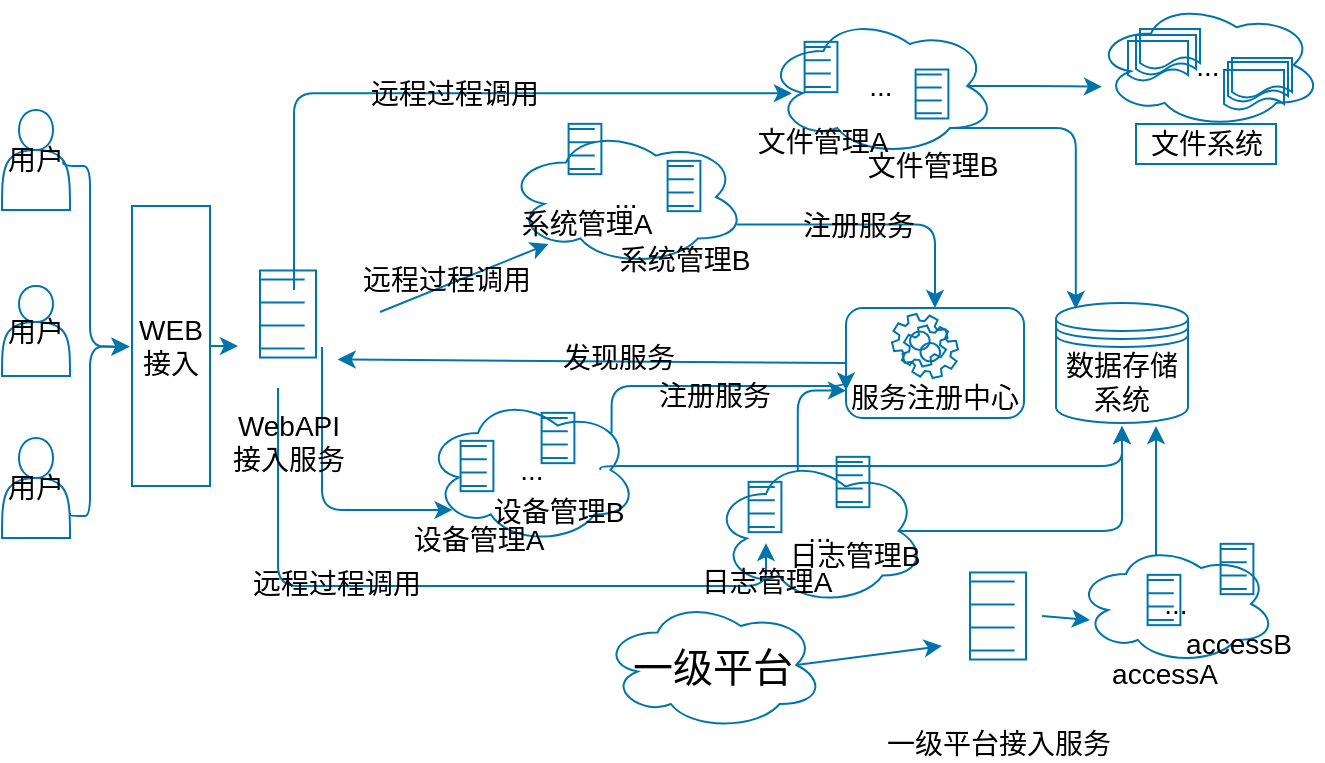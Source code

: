 <mxfile version="10.6.9" type="github"><diagram id="gdYfqTLnVevhLEQaB1-g" name="ÃÂÃÂÃÂÃÂÃÂÃÂÃÂÃÂÃÂÃÂÃÂÃÂÃÂÃÂÃÂÃÂÃÂÃÂÃÂÃÂÃÂÃÂÃÂÃÂÃÂÃÂÃÂÃÂÃÂÃÂÃÂÃÂ§ÃÂÃÂÃÂÃÂÃÂÃÂÃÂÃÂÃÂÃÂÃÂÃÂÃÂÃÂÃÂÃÂÃÂÃÂÃÂÃÂÃÂÃÂÃÂÃÂÃÂÃÂÃÂÃÂÃÂÃÂÃÂÃÂ¬ÃÂÃÂÃÂÃÂÃÂÃÂÃÂÃÂÃÂÃÂÃÂÃÂÃÂÃÂÃÂÃÂÃÂÃÂÃÂÃÂÃÂÃÂÃÂÃÂÃÂÃÂÃÂÃÂÃÂÃÂÃÂÃÂ¬ 1 ÃÂÃÂÃÂÃÂÃÂÃÂÃÂÃÂÃÂÃÂÃÂÃÂÃÂÃÂÃÂÃÂÃÂÃÂÃÂÃÂÃÂÃÂÃÂÃÂÃÂÃÂÃÂÃÂÃÂÃÂÃÂÃÂ©ÃÂÃÂÃÂÃÂÃÂÃÂÃÂÃÂÃÂÃÂÃÂÃÂÃÂÃÂÃÂÃÂÃÂÃÂÃÂÃÂÃÂÃÂÃÂÃÂÃÂÃÂÃÂÃÂÃÂÃÂÃÂÃÂ¡ÃÂÃÂÃÂÃÂÃÂÃÂÃÂÃÂÃÂÃÂÃÂÃÂÃÂÃÂÃÂÃÂÃÂÃÂÃÂÃÂÃÂÃÂÃÂÃÂÃÂÃÂÃÂÃÂÃÂÃÂÃÂÃÂµ"><mxGraphModel dx="754" dy="436" grid="1" gridSize="10" guides="1" tooltips="1" connect="1" arrows="1" fold="1" page="1" pageScale="1" pageWidth="850" pageHeight="1100" math="0" shadow="0"><root><mxCell id="0"/><mxCell id="1" style="" parent="0"/><mxCell id="HIl72sXQK8lRFraErn7N-61" style="edgeStyle=orthogonalEdgeStyle;orthogonalLoop=1;jettySize=auto;html=1;exitX=0.4;exitY=0.1;exitDx=0;exitDy=0;exitPerimeter=0;entryX=0;entryY=0.75;entryDx=0;entryDy=0;fontSize=14;strokeColor=#0174AB;fillColor=none;fontColor=#000000;labelBackgroundColor=none;" parent="1" source="HIl72sXQK8lRFraErn7N-43" target="w7GBtz0kjyzqOILuYE1c-69" edge="1"><mxGeometry relative="1" as="geometry"/></mxCell><mxCell id="HIl72sXQK8lRFraErn7N-17" value="..." style="ellipse;shape=cloud;whiteSpace=wrap;html=1;fontSize=14;strokeColor=#0174AB;fillColor=none;fontColor=#000000;labelBackgroundColor=none;" parent="1" vertex="1"><mxGeometry x="636" y="118" width="114" height="63" as="geometry"/></mxCell><mxCell id="kzhTqzgWOyBVwmpkPpJA-53" style="edgeStyle=orthogonalEdgeStyle;orthogonalLoop=1;jettySize=auto;html=1;exitX=0.9;exitY=0.5;exitDx=0;exitDy=0;exitPerimeter=0;fontSize=14;strokeColor=#0174AB;fillColor=none;fontColor=#000000;labelBackgroundColor=none;" parent="1" source="kzhTqzgWOyBVwmpkPpJA-4" edge="1"><mxGeometry relative="1" as="geometry"><Array as="points"><mxPoint x="121" y="200"/><mxPoint x="134" y="200"/><mxPoint x="134" y="290"/></Array><mxPoint x="154" y="290.333" as="targetPoint"/></mxGeometry></mxCell><mxCell id="kzhTqzgWOyBVwmpkPpJA-4" value="&lt;font style=&quot;font-size: 14px&quot;&gt;用户&lt;/font&gt;" style="shape=actor;whiteSpace=wrap;html=1;fontSize=14;fillColor=none;strokeColor=#0174AB;fontColor=#000000;labelBackgroundColor=none;" parent="1" vertex="1"><mxGeometry x="90" y="172" width="34" height="50" as="geometry"/></mxCell><mxCell id="w7GBtz0kjyzqOILuYE1c-117" style="edgeStyle=none;comic=0;orthogonalLoop=1;jettySize=auto;html=1;exitX=0.88;exitY=0.25;exitDx=0;exitDy=0;exitPerimeter=0;entryX=0.177;entryY=0.84;entryDx=0;entryDy=0;entryPerimeter=0;startArrow=none;strokeColor=#0174AB;fontSize=14;fillColor=none;fontColor=#000000;labelBackgroundColor=none;" parent="1" target="w7GBtz0kjyzqOILuYE1c-12" edge="1"><mxGeometry relative="1" as="geometry"><mxPoint x="279" y="273" as="sourcePoint"/></mxGeometry></mxCell><mxCell id="w7GBtz0kjyzqOILuYE1c-151" value="远程过程调用" style="text;html=1;resizable=0;points=[];align=center;verticalAlign=middle;fontSize=14;strokeColor=#0174AB;fillColor=none;fontColor=#000000;labelBackgroundColor=none;" parent="w7GBtz0kjyzqOILuYE1c-117" vertex="1" connectable="0"><mxGeometry x="-0.324" y="1" relative="1" as="geometry"><mxPoint x="5" y="-4" as="offset"/></mxGeometry></mxCell><mxCell id="HIl72sXQK8lRFraErn7N-65" style="edgeStyle=orthogonalEdgeStyle;orthogonalLoop=1;jettySize=auto;html=1;exitX=0.4;exitY=0.1;exitDx=0;exitDy=0;exitPerimeter=0;fontSize=14;strokeColor=#0174AB;fillColor=none;fontColor=#000000;labelBackgroundColor=none;entryX=0.145;entryY=0.855;entryDx=0;entryDy=0;entryPerimeter=0;" parent="1" target="w7GBtz0kjyzqOILuYE1c-82" edge="1"><mxGeometry relative="1" as="geometry"><Array as="points"><mxPoint x="236" y="164"/></Array><mxPoint x="236" y="262" as="sourcePoint"/><mxPoint x="440" y="153" as="targetPoint"/></mxGeometry></mxCell><mxCell id="PKLpbfLO7dEVILDxePwA-1" value="&lt;font style=&quot;font-size: 14px&quot;&gt;远程过程调用&lt;/font&gt;" style="text;html=1;resizable=0;points=[];align=center;verticalAlign=middle;labelBackgroundColor=none;fontColor=#000000;fontSize=14;strokeColor=#0174AB;fillColor=none;" parent="HIl72sXQK8lRFraErn7N-65" vertex="1" connectable="0"><mxGeometry x="0.024" relative="1" as="geometry"><mxPoint as="offset"/></mxGeometry></mxCell><mxCell id="HIl72sXQK8lRFraErn7N-67" style="edgeStyle=orthogonalEdgeStyle;orthogonalLoop=1;jettySize=auto;html=1;entryX=0.13;entryY=0.77;entryDx=0;entryDy=0;entryPerimeter=0;fontSize=14;strokeColor=#0174AB;fillColor=none;fontColor=#000000;labelBackgroundColor=none;" parent="1" source="epCvUPDUcpbw5IUBVaNH-1" target="w7GBtz0kjyzqOILuYE1c-15" edge="1"><mxGeometry relative="1" as="geometry"><mxPoint x="320" y="330" as="targetPoint"/><Array as="points"><mxPoint x="250" y="372"/></Array><mxPoint x="250" y="322" as="sourcePoint"/></mxGeometry></mxCell><mxCell id="HIl72sXQK8lRFraErn7N-71" style="edgeStyle=orthogonalEdgeStyle;orthogonalLoop=1;jettySize=auto;html=1;exitX=0.31;exitY=0.8;exitDx=0;exitDy=0;exitPerimeter=0;fontSize=14;strokeColor=#0174AB;fillColor=none;fontColor=#000000;labelBackgroundColor=none;" parent="1" target="HIl72sXQK8lRFraErn7N-44" edge="1"><mxGeometry relative="1" as="geometry"><Array as="points"><mxPoint x="228" y="410"/><mxPoint x="472" y="410"/></Array><mxPoint x="228" y="311" as="sourcePoint"/></mxGeometry></mxCell><mxCell id="HIl72sXQK8lRFraErn7N-73" value="&lt;span style=&quot;font-size: 14px;&quot;&gt;远程过程调用&lt;/span&gt;" style="text;html=1;resizable=0;points=[];align=center;verticalAlign=middle;fontSize=14;strokeColor=#0174AB;fillColor=none;fontColor=#000000;labelBackgroundColor=none;" parent="HIl72sXQK8lRFraErn7N-71" vertex="1" connectable="0"><mxGeometry x="-0.466" y="29" relative="1" as="geometry"><mxPoint as="offset"/></mxGeometry></mxCell><mxCell id="w7GBtz0kjyzqOILuYE1c-114" style="edgeStyle=none;comic=0;orthogonalLoop=1;jettySize=auto;html=1;exitX=1;exitY=0.5;exitDx=0;exitDy=0;startArrow=none;strokeColor=#0174AB;fontSize=14;fillColor=none;fontColor=#000000;labelBackgroundColor=none;" parent="1" source="kzhTqzgWOyBVwmpkPpJA-32" edge="1"><mxGeometry relative="1" as="geometry"><mxPoint x="208" y="290" as="targetPoint"/></mxGeometry></mxCell><mxCell id="kzhTqzgWOyBVwmpkPpJA-32" value="&lt;font style=&quot;font-size: 14px;&quot;&gt;WEB接入&lt;/font&gt;" style="whiteSpace=wrap;html=1;fontSize=14;strokeColor=#0174AB;fillColor=none;fontColor=#000000;labelBackgroundColor=none;" parent="1" vertex="1"><mxGeometry x="155" y="220" width="39" height="140" as="geometry"/></mxCell><mxCell id="kzhTqzgWOyBVwmpkPpJA-39" value="&lt;font style=&quot;font-size: 14px&quot;&gt;用户&lt;/font&gt;" style="shape=actor;whiteSpace=wrap;html=1;fontSize=14;strokeColor=#0174AB;fillColor=none;fontColor=#000000;labelBackgroundColor=none;" parent="1" vertex="1"><mxGeometry x="90" y="260" width="34" height="45" as="geometry"/></mxCell><mxCell id="kzhTqzgWOyBVwmpkPpJA-55" style="edgeStyle=orthogonalEdgeStyle;orthogonalLoop=1;jettySize=auto;html=1;exitX=1;exitY=0.75;exitDx=0;exitDy=0;entryX=0;entryY=0.5;entryDx=0;entryDy=0;fontSize=14;strokeColor=#0174AB;fillColor=none;fontColor=#000000;labelBackgroundColor=none;" parent="1" source="kzhTqzgWOyBVwmpkPpJA-40" edge="1"><mxGeometry relative="1" as="geometry"><Array as="points"><mxPoint x="134" y="375"/><mxPoint x="134" y="290"/></Array><mxPoint x="153.667" y="290.333" as="targetPoint"/></mxGeometry></mxCell><mxCell id="kzhTqzgWOyBVwmpkPpJA-40" value="&lt;font style=&quot;font-size: 14px&quot;&gt;用户&lt;/font&gt;" style="shape=actor;whiteSpace=wrap;html=1;fontSize=14;strokeColor=#0174AB;fillColor=none;fontColor=#000000;labelBackgroundColor=none;" parent="1" vertex="1"><mxGeometry x="90" y="336" width="34" height="50" as="geometry"/></mxCell><mxCell id="HIl72sXQK8lRFraErn7N-14" style="edgeStyle=orthogonalEdgeStyle;orthogonalLoop=1;jettySize=auto;html=1;exitX=0.96;exitY=0.7;exitDx=0;exitDy=0;exitPerimeter=0;fontSize=14;strokeColor=#0174AB;fillColor=none;fontColor=#000000;labelBackgroundColor=none;" parent="1" source="w7GBtz0kjyzqOILuYE1c-12" target="w7GBtz0kjyzqOILuYE1c-69" edge="1"><mxGeometry relative="1" as="geometry"/></mxCell><mxCell id="HIl72sXQK8lRFraErn7N-15" value="&lt;font style=&quot;font-size: 14px&quot;&gt;注册服务&lt;/font&gt;" style="text;html=1;resizable=0;points=[];align=center;verticalAlign=middle;fontSize=14;strokeColor=#0174AB;fillColor=none;fontColor=#000000;labelBackgroundColor=none;" parent="HIl72sXQK8lRFraErn7N-14" vertex="1" connectable="0"><mxGeometry x="0.215" y="2" relative="1" as="geometry"><mxPoint x="-24.5" y="2.5" as="offset"/></mxGeometry></mxCell><mxCell id="w7GBtz0kjyzqOILuYE1c-12" value="&lt;span style=&quot;font-size: 14px;&quot;&gt;...&lt;/span&gt;" style="ellipse;shape=cloud;fontSize=14;whiteSpace=wrap;html=1;align=center;strokeColor=#0174AB;fillColor=none;fontColor=#000000;labelBackgroundColor=none;" parent="1" vertex="1"><mxGeometry x="342" y="181" width="120" height="69" as="geometry"/></mxCell><mxCell id="HIl72sXQK8lRFraErn7N-59" style="edgeStyle=orthogonalEdgeStyle;orthogonalLoop=1;jettySize=auto;html=1;exitX=0.88;exitY=0.25;exitDx=0;exitDy=0;exitPerimeter=0;entryX=0;entryY=0.75;entryDx=0;entryDy=0;fontSize=14;strokeColor=#0174AB;fillColor=none;fontColor=#000000;labelBackgroundColor=none;" parent="1" source="w7GBtz0kjyzqOILuYE1c-15" target="w7GBtz0kjyzqOILuYE1c-69" edge="1"><mxGeometry relative="1" as="geometry"><Array as="points"><mxPoint x="395" y="310"/></Array></mxGeometry></mxCell><mxCell id="HIl72sXQK8lRFraErn7N-64" value="&lt;span style=&quot;font-size: 14px;&quot;&gt;&lt;font style=&quot;font-size: 14px&quot;&gt;注册服务&lt;/font&gt;&lt;/span&gt;" style="text;html=1;resizable=0;points=[];align=center;verticalAlign=middle;fontSize=14;strokeColor=#0174AB;fillColor=none;fontColor=#000000;labelBackgroundColor=none;" parent="HIl72sXQK8lRFraErn7N-59" vertex="1" connectable="0"><mxGeometry x="0.468" y="-1" relative="1" as="geometry"><mxPoint x="-30.5" y="4" as="offset"/></mxGeometry></mxCell><mxCell id="Oo8oAJw4ZqQlzhQZ2eLq-8" style="edgeStyle=orthogonalEdgeStyle;orthogonalLoop=1;jettySize=auto;html=1;exitX=0.875;exitY=0.5;exitDx=0;exitDy=0;exitPerimeter=0;fontSize=14;strokeColor=#0174AB;fillColor=none;fontColor=#000000;labelBackgroundColor=none;" parent="1" edge="1"><mxGeometry relative="1" as="geometry"><mxPoint x="389.167" y="352" as="sourcePoint"/><mxPoint x="650" y="330" as="targetPoint"/><Array as="points"><mxPoint x="389" y="350"/><mxPoint x="650" y="350"/></Array></mxGeometry></mxCell><mxCell id="w7GBtz0kjyzqOILuYE1c-15" value="&lt;span style=&quot;font-size: 14px;&quot;&gt;...&lt;/span&gt;" style="ellipse;shape=cloud;fontSize=14;whiteSpace=wrap;html=1;align=center;strokeColor=#0174AB;fillColor=none;fontColor=#000000;labelBackgroundColor=none;" parent="1" vertex="1"><mxGeometry x="301.5" y="315" width="106" height="74" as="geometry"/></mxCell><mxCell id="HIl72sXQK8lRFraErn7N-54" style="orthogonalLoop=1;jettySize=auto;html=1;exitX=0.875;exitY=0.5;exitDx=0;exitDy=0;exitPerimeter=0;fontSize=14;strokeColor=#0174AB;fillColor=none;fontColor=#000000;labelBackgroundColor=none;" parent="1" source="w7GBtz0kjyzqOILuYE1c-20" edge="1"><mxGeometry relative="1" as="geometry"><mxPoint x="560" y="440" as="targetPoint"/></mxGeometry></mxCell><mxCell id="w7GBtz0kjyzqOILuYE1c-20" value="&lt;font style=&quot;font-size: 20px&quot;&gt;一级平台&lt;/font&gt;" style="ellipse;shape=cloud;fontSize=14;whiteSpace=wrap;html=1;align=center;strokeColor=#0174AB;fillColor=none;fontColor=#000000;labelBackgroundColor=none;" parent="1" vertex="1"><mxGeometry x="390" y="417" width="111" height="65" as="geometry"/></mxCell><mxCell id="Oo8oAJw4ZqQlzhQZ2eLq-9" style="edgeStyle=orthogonalEdgeStyle;orthogonalLoop=1;jettySize=auto;html=1;exitX=0.8;exitY=0.8;exitDx=0;exitDy=0;exitPerimeter=0;entryX=0.15;entryY=0.05;entryDx=0;entryDy=0;entryPerimeter=0;fontSize=14;strokeColor=#0174AB;fillColor=none;fontColor=#000000;labelBackgroundColor=none;" parent="1" source="w7GBtz0kjyzqOILuYE1c-25" target="w7GBtz0kjyzqOILuYE1c-52" edge="1"><mxGeometry relative="1" as="geometry"/></mxCell><mxCell id="Oo8oAJw4ZqQlzhQZ2eLq-11" style="edgeStyle=orthogonalEdgeStyle;orthogonalLoop=1;jettySize=auto;html=1;exitX=0.875;exitY=0.5;exitDx=0;exitDy=0;exitPerimeter=0;fontSize=14;strokeColor=#0174AB;fillColor=none;fontColor=#000000;labelBackgroundColor=none;" parent="1" source="w7GBtz0kjyzqOILuYE1c-25" edge="1"><mxGeometry relative="1" as="geometry"><mxPoint x="640.0" y="160.333" as="targetPoint"/></mxGeometry></mxCell><mxCell id="w7GBtz0kjyzqOILuYE1c-25" value="..." style="ellipse;shape=cloud;fontSize=14;whiteSpace=wrap;html=1;align=center;strokeColor=#0174AB;fillColor=none;fontColor=#000000;labelBackgroundColor=none;" parent="1" vertex="1"><mxGeometry x="472" y="125" width="115" height="70" as="geometry"/></mxCell><mxCell id="w7GBtz0kjyzqOILuYE1c-52" value="&lt;font style=&quot;font-size: 14px&quot;&gt;数据存储系统&lt;/font&gt;" style="shape=datastore;whiteSpace=wrap;html=1;fontSize=14;strokeColor=#0174AB;fillColor=none;labelBackgroundColor=none;fontColor=#000000;" parent="1" vertex="1"><mxGeometry x="617" y="268.5" width="66" height="60" as="geometry"/></mxCell><mxCell id="w7GBtz0kjyzqOILuYE1c-115" style="edgeStyle=none;comic=0;orthogonalLoop=1;jettySize=auto;html=1;exitX=0;exitY=0.5;exitDx=0;exitDy=0;entryX=0.855;entryY=0.855;entryDx=0;entryDy=0;entryPerimeter=0;startArrow=none;strokeColor=#0174AB;fontSize=14;fillColor=none;fontColor=#000000;labelBackgroundColor=none;" parent="1" source="w7GBtz0kjyzqOILuYE1c-69" target="epCvUPDUcpbw5IUBVaNH-1" edge="1"><mxGeometry relative="1" as="geometry"><mxPoint x="290" y="297" as="targetPoint"/></mxGeometry></mxCell><mxCell id="w7GBtz0kjyzqOILuYE1c-116" value="&lt;font style=&quot;font-size: 14px&quot;&gt;发现服务&lt;/font&gt;" style="text;html=1;resizable=0;points=[];align=center;verticalAlign=middle;fontSize=14;strokeColor=#0174AB;fillColor=none;fontColor=#000000;labelBackgroundColor=none;" parent="w7GBtz0kjyzqOILuYE1c-115" vertex="1" connectable="0"><mxGeometry x="-0.1" y="-2" relative="1" as="geometry"><mxPoint as="offset"/></mxGeometry></mxCell><mxCell id="w7GBtz0kjyzqOILuYE1c-69" value="&lt;div style=&quot;text-align: left&quot;&gt;&lt;span&gt;&lt;br&gt;&lt;/span&gt;&lt;/div&gt;&lt;div style=&quot;text-align: left&quot;&gt;&lt;span&gt;&lt;br&gt;&lt;/span&gt;&lt;/div&gt;&lt;div style=&quot;text-align: left&quot;&gt;&lt;span&gt;服务&lt;/span&gt;&lt;span&gt;注册&lt;/span&gt;&lt;span&gt;中心&lt;/span&gt;&lt;/div&gt;" style="whiteSpace=wrap;html=1;labelBackgroundColor=none;strokeColor=#0174AB;fillColor=none;fontColor=#000000;fontSize=14;rounded=1;" parent="1" vertex="1"><mxGeometry x="512" y="271" width="89" height="55" as="geometry"/></mxCell><mxCell id="w7GBtz0kjyzqOILuYE1c-74" value="&lt;font style=&quot;font-size: 14px&quot;&gt;系统管理A&lt;/font&gt;" style="shape=mxgraph.bpmn.shape;html=1;verticalLabelPosition=bottom;verticalAlign=middle;align=center;perimeter=rhombusPerimeter;outlineConnect=0;symbol=conditional;strokeColor=#0174AB;fillColor=none;fontSize=14;fontColor=#000000;labelBackgroundColor=none;" parent="1" vertex="1"><mxGeometry x="361" y="173" width="41" height="37" as="geometry"/></mxCell><mxCell id="w7GBtz0kjyzqOILuYE1c-75" value="&lt;font style=&quot;font-size: 14px&quot;&gt;系统管理B&lt;/font&gt;" style="shape=mxgraph.bpmn.shape;html=1;verticalLabelPosition=bottom;verticalAlign=middle;align=center;perimeter=rhombusPerimeter;outlineConnect=0;symbol=conditional;strokeColor=#0174AB;fillColor=none;fontSize=14;fontColor=#000000;labelBackgroundColor=none;" parent="1" vertex="1"><mxGeometry x="410.5" y="191.5" width="41" height="37" as="geometry"/></mxCell><mxCell id="w7GBtz0kjyzqOILuYE1c-78" value="&lt;font style=&quot;font-size: 14px&quot;&gt;设备管理A&lt;/font&gt;" style="shape=mxgraph.bpmn.shape;html=1;verticalLabelPosition=bottom;verticalAlign=middle;align=center;perimeter=rhombusPerimeter;outlineConnect=0;symbol=conditional;strokeColor=#0174AB;fillColor=none;fontSize=14;fontColor=#000000;labelBackgroundColor=none;" parent="1" vertex="1"><mxGeometry x="307" y="331.5" width="41" height="37" as="geometry"/></mxCell><mxCell id="w7GBtz0kjyzqOILuYE1c-79" value="&lt;font style=&quot;font-size: 14px&quot;&gt;设备管理B&lt;/font&gt;" style="shape=mxgraph.bpmn.shape;html=1;verticalLabelPosition=bottom;verticalAlign=middle;align=center;perimeter=rhombusPerimeter;outlineConnect=0;symbol=conditional;strokeColor=#0174AB;fillColor=none;fontSize=14;fontColor=#000000;labelBackgroundColor=none;" parent="1" vertex="1"><mxGeometry x="347.5" y="317.5" width="41" height="37" as="geometry"/></mxCell><mxCell id="w7GBtz0kjyzqOILuYE1c-82" value="&lt;span style=&quot;font-size: 14px&quot;&gt;文件管理A&lt;/span&gt;" style="shape=mxgraph.bpmn.shape;html=1;verticalLabelPosition=bottom;verticalAlign=middle;align=center;perimeter=rhombusPerimeter;outlineConnect=0;symbol=conditional;strokeColor=#0174AB;fillColor=none;fontSize=14;fontColor=#000000;labelBackgroundColor=none;" parent="1" vertex="1"><mxGeometry x="479" y="132" width="41" height="37" as="geometry"/></mxCell><mxCell id="w7GBtz0kjyzqOILuYE1c-83" value="&lt;font style=&quot;font-size: 14px&quot;&gt;文件管理B&lt;/font&gt;" style="shape=mxgraph.bpmn.shape;html=1;verticalLabelPosition=bottom;verticalAlign=middle;align=center;perimeter=rhombusPerimeter;outlineConnect=0;symbol=conditional;strokeColor=#0174AB;fillColor=none;fontSize=14;fontColor=#000000;labelBackgroundColor=none;" parent="1" vertex="1"><mxGeometry x="534.5" y="146" width="41" height="36" as="geometry"/></mxCell><mxCell id="Oo8oAJw4ZqQlzhQZ2eLq-7" style="edgeStyle=orthogonalEdgeStyle;orthogonalLoop=1;jettySize=auto;html=1;exitX=0.4;exitY=0.1;exitDx=0;exitDy=0;exitPerimeter=0;fontSize=14;strokeColor=#0174AB;fillColor=none;fontColor=#000000;labelBackgroundColor=none;" parent="1" source="w7GBtz0kjyzqOILuYE1c-91" edge="1"><mxGeometry relative="1" as="geometry"><mxPoint x="667" y="330" as="targetPoint"/></mxGeometry></mxCell><mxCell id="w7GBtz0kjyzqOILuYE1c-91" value="&lt;span&gt;...&lt;/span&gt;" style="ellipse;shape=cloud;fontSize=14;whiteSpace=wrap;html=1;align=center;strokeColor=#0174AB;fillColor=none;fontColor=#000000;labelBackgroundColor=none;" parent="1" vertex="1"><mxGeometry x="627" y="389" width="100" height="60" as="geometry"/></mxCell><mxCell id="w7GBtz0kjyzqOILuYE1c-171" value="&lt;font style=&quot;font-size: 14px&quot;&gt;accessA&lt;/font&gt;" style="shape=mxgraph.bpmn.shape;html=1;verticalLabelPosition=bottom;verticalAlign=middle;align=center;perimeter=rhombusPerimeter;outlineConnect=0;symbol=conditional;strokeColor=#0174AB;fillColor=none;fontSize=14;fontColor=#000000;labelBackgroundColor=none;" parent="1" vertex="1"><mxGeometry x="650.5" y="398.5" width="41" height="37" as="geometry"/></mxCell><mxCell id="w7GBtz0kjyzqOILuYE1c-172" value="&lt;font style=&quot;font-size: 14px&quot;&gt;accessB&lt;/font&gt;" style="shape=mxgraph.bpmn.shape;html=1;verticalLabelPosition=bottom;verticalAlign=middle;align=center;perimeter=rhombusPerimeter;outlineConnect=0;symbol=conditional;strokeColor=#0174AB;fillColor=none;fontSize=14;fontColor=#000000;labelBackgroundColor=none;" parent="1" vertex="1"><mxGeometry x="687" y="383" width="41" height="37" as="geometry"/></mxCell><mxCell id="HIl72sXQK8lRFraErn7N-55" style="edgeStyle=none;orthogonalLoop=1;jettySize=auto;html=1;entryX=0.07;entryY=0.633;entryDx=0;entryDy=0;entryPerimeter=0;fontSize=14;strokeColor=#0174AB;fillColor=none;fontColor=#000000;labelBackgroundColor=none;" parent="1" target="w7GBtz0kjyzqOILuYE1c-91" edge="1"><mxGeometry relative="1" as="geometry"><mxPoint x="610" y="425" as="sourcePoint"/></mxGeometry></mxCell><mxCell id="w7GBtz0kjyzqOILuYE1c-202" value="一级平台接入服务" style="shape=mxgraph.bpmn.shape;html=1;verticalLabelPosition=bottom;verticalAlign=middle;align=center;perimeter=rhombusPerimeter;outlineConnect=0;symbol=conditional;strokeColor=#0174AB;fillColor=none;fontSize=14;fontColor=#000000;labelBackgroundColor=none;" parent="1" vertex="1"><mxGeometry x="553" y="393" width="70" height="64" as="geometry"/></mxCell><mxCell id="HIl72sXQK8lRFraErn7N-19" value="" style="shape=document;whiteSpace=wrap;html=1;boundedLbl=1;fontSize=14;strokeColor=#0174AB;fillColor=none;fontColor=#000000;labelBackgroundColor=none;" parent="1" vertex="1"><mxGeometry x="659" y="131.5" width="30" height="20" as="geometry"/></mxCell><mxCell id="HIl72sXQK8lRFraErn7N-22" value="" style="shape=document;whiteSpace=wrap;html=1;boundedLbl=1;fontSize=14;strokeColor=#0174AB;fillColor=none;fontColor=#000000;labelBackgroundColor=none;" parent="1" vertex="1"><mxGeometry x="657" y="134.5" width="30" height="20" as="geometry"/></mxCell><mxCell id="HIl72sXQK8lRFraErn7N-23" value="" style="shape=document;whiteSpace=wrap;html=1;boundedLbl=1;fontSize=14;strokeColor=#0174AB;fillColor=none;fontColor=#000000;labelBackgroundColor=none;" parent="1" vertex="1"><mxGeometry x="653" y="137.5" width="30" height="20" as="geometry"/></mxCell><mxCell id="HIl72sXQK8lRFraErn7N-24" value="" style="shape=document;whiteSpace=wrap;html=1;boundedLbl=1;fontSize=14;strokeColor=#0174AB;fillColor=none;fontColor=#000000;labelBackgroundColor=none;" parent="1" vertex="1"><mxGeometry x="705" y="146" width="30" height="20" as="geometry"/></mxCell><mxCell id="HIl72sXQK8lRFraErn7N-25" value="" style="shape=document;whiteSpace=wrap;html=1;boundedLbl=1;fontSize=14;strokeColor=#0174AB;fillColor=none;fontColor=#000000;labelBackgroundColor=none;" parent="1" vertex="1"><mxGeometry x="703" y="148" width="30" height="20" as="geometry"/></mxCell><mxCell id="HIl72sXQK8lRFraErn7N-26" value="" style="shape=document;whiteSpace=wrap;html=1;boundedLbl=1;fontSize=14;strokeColor=#0174AB;fillColor=none;fontColor=#000000;labelBackgroundColor=none;" parent="1" vertex="1"><mxGeometry x="701" y="152" width="30" height="20" as="geometry"/></mxCell><mxCell id="HIl72sXQK8lRFraErn7N-33" value="&lt;font style=&quot;font-size: 14px&quot;&gt;文件系统&lt;/font&gt;" style="text;html=1;resizable=0;points=[];autosize=1;align=center;verticalAlign=middle;fontSize=14;strokeColor=#0174AB;fillColor=none;fontColor=#000000;labelBackgroundColor=none;" parent="1" vertex="1"><mxGeometry x="657" y="179" width="70" height="20" as="geometry"/></mxCell><mxCell id="Oo8oAJw4ZqQlzhQZ2eLq-6" style="edgeStyle=orthogonalEdgeStyle;orthogonalLoop=1;jettySize=auto;html=1;exitX=0.875;exitY=0.5;exitDx=0;exitDy=0;exitPerimeter=0;fontSize=14;strokeColor=#0174AB;fillColor=none;fontColor=#000000;labelBackgroundColor=none;" parent="1" source="HIl72sXQK8lRFraErn7N-43" edge="1"><mxGeometry relative="1" as="geometry"><mxPoint x="650" y="330" as="targetPoint"/><Array as="points"><mxPoint x="650" y="383"/><mxPoint x="650" y="370"/></Array></mxGeometry></mxCell><mxCell id="HIl72sXQK8lRFraErn7N-43" value="&lt;span style=&quot;font-size: 14px;&quot;&gt;...&lt;/span&gt;" style="ellipse;shape=cloud;fontSize=14;whiteSpace=wrap;html=1;align=center;strokeColor=#0174AB;fillColor=none;fontColor=#000000;labelBackgroundColor=none;" parent="1" vertex="1"><mxGeometry x="445.5" y="345.5" width="106" height="74" as="geometry"/></mxCell><mxCell id="HIl72sXQK8lRFraErn7N-44" value="&lt;font style=&quot;font-size: 14px&quot;&gt;日志管理A&lt;/font&gt;" style="shape=mxgraph.bpmn.shape;html=1;verticalLabelPosition=bottom;verticalAlign=middle;align=center;perimeter=rhombusPerimeter;outlineConnect=0;symbol=conditional;strokeColor=#0174AB;fillColor=none;fontSize=14;fontColor=#000000;labelBackgroundColor=none;" parent="1" vertex="1"><mxGeometry x="451" y="352" width="41" height="37" as="geometry"/></mxCell><mxCell id="HIl72sXQK8lRFraErn7N-45" value="&lt;font style=&quot;font-size: 14px&quot;&gt;日志管理B&lt;/font&gt;" style="shape=mxgraph.bpmn.shape;html=1;verticalLabelPosition=bottom;verticalAlign=middle;align=center;perimeter=rhombusPerimeter;outlineConnect=0;symbol=conditional;strokeColor=#0174AB;fillColor=none;fontSize=14;fontColor=#000000;labelBackgroundColor=none;" parent="1" vertex="1"><mxGeometry x="495" y="339.5" width="41" height="37" as="geometry"/></mxCell><mxCell id="epCvUPDUcpbw5IUBVaNH-1" value="WebAPI&lt;br&gt;接入服务" style="shape=mxgraph.bpmn.shape;html=1;verticalLabelPosition=bottom;verticalAlign=middle;align=center;perimeter=rhombusPerimeter;outlineConnect=0;symbol=conditional;strokeColor=#0174AB;fillColor=none;fontSize=14;fontColor=#000000;labelBackgroundColor=none;" parent="1" vertex="1"><mxGeometry x="198" y="242" width="70" height="64" as="geometry"/></mxCell><mxCell id="PKLpbfLO7dEVILDxePwA-2" value="" style="shape=mxgraph.bpmn.service_task;html=1;outlineConnect=0;labelBackgroundColor=none;strokeColor=#0174AB;fillColor=none;fontColor=#000000;fontSize=14;" parent="1" vertex="1"><mxGeometry x="535" y="274" width="33" height="32" as="geometry"/></mxCell></root></mxGraphModel></diagram></mxfile>